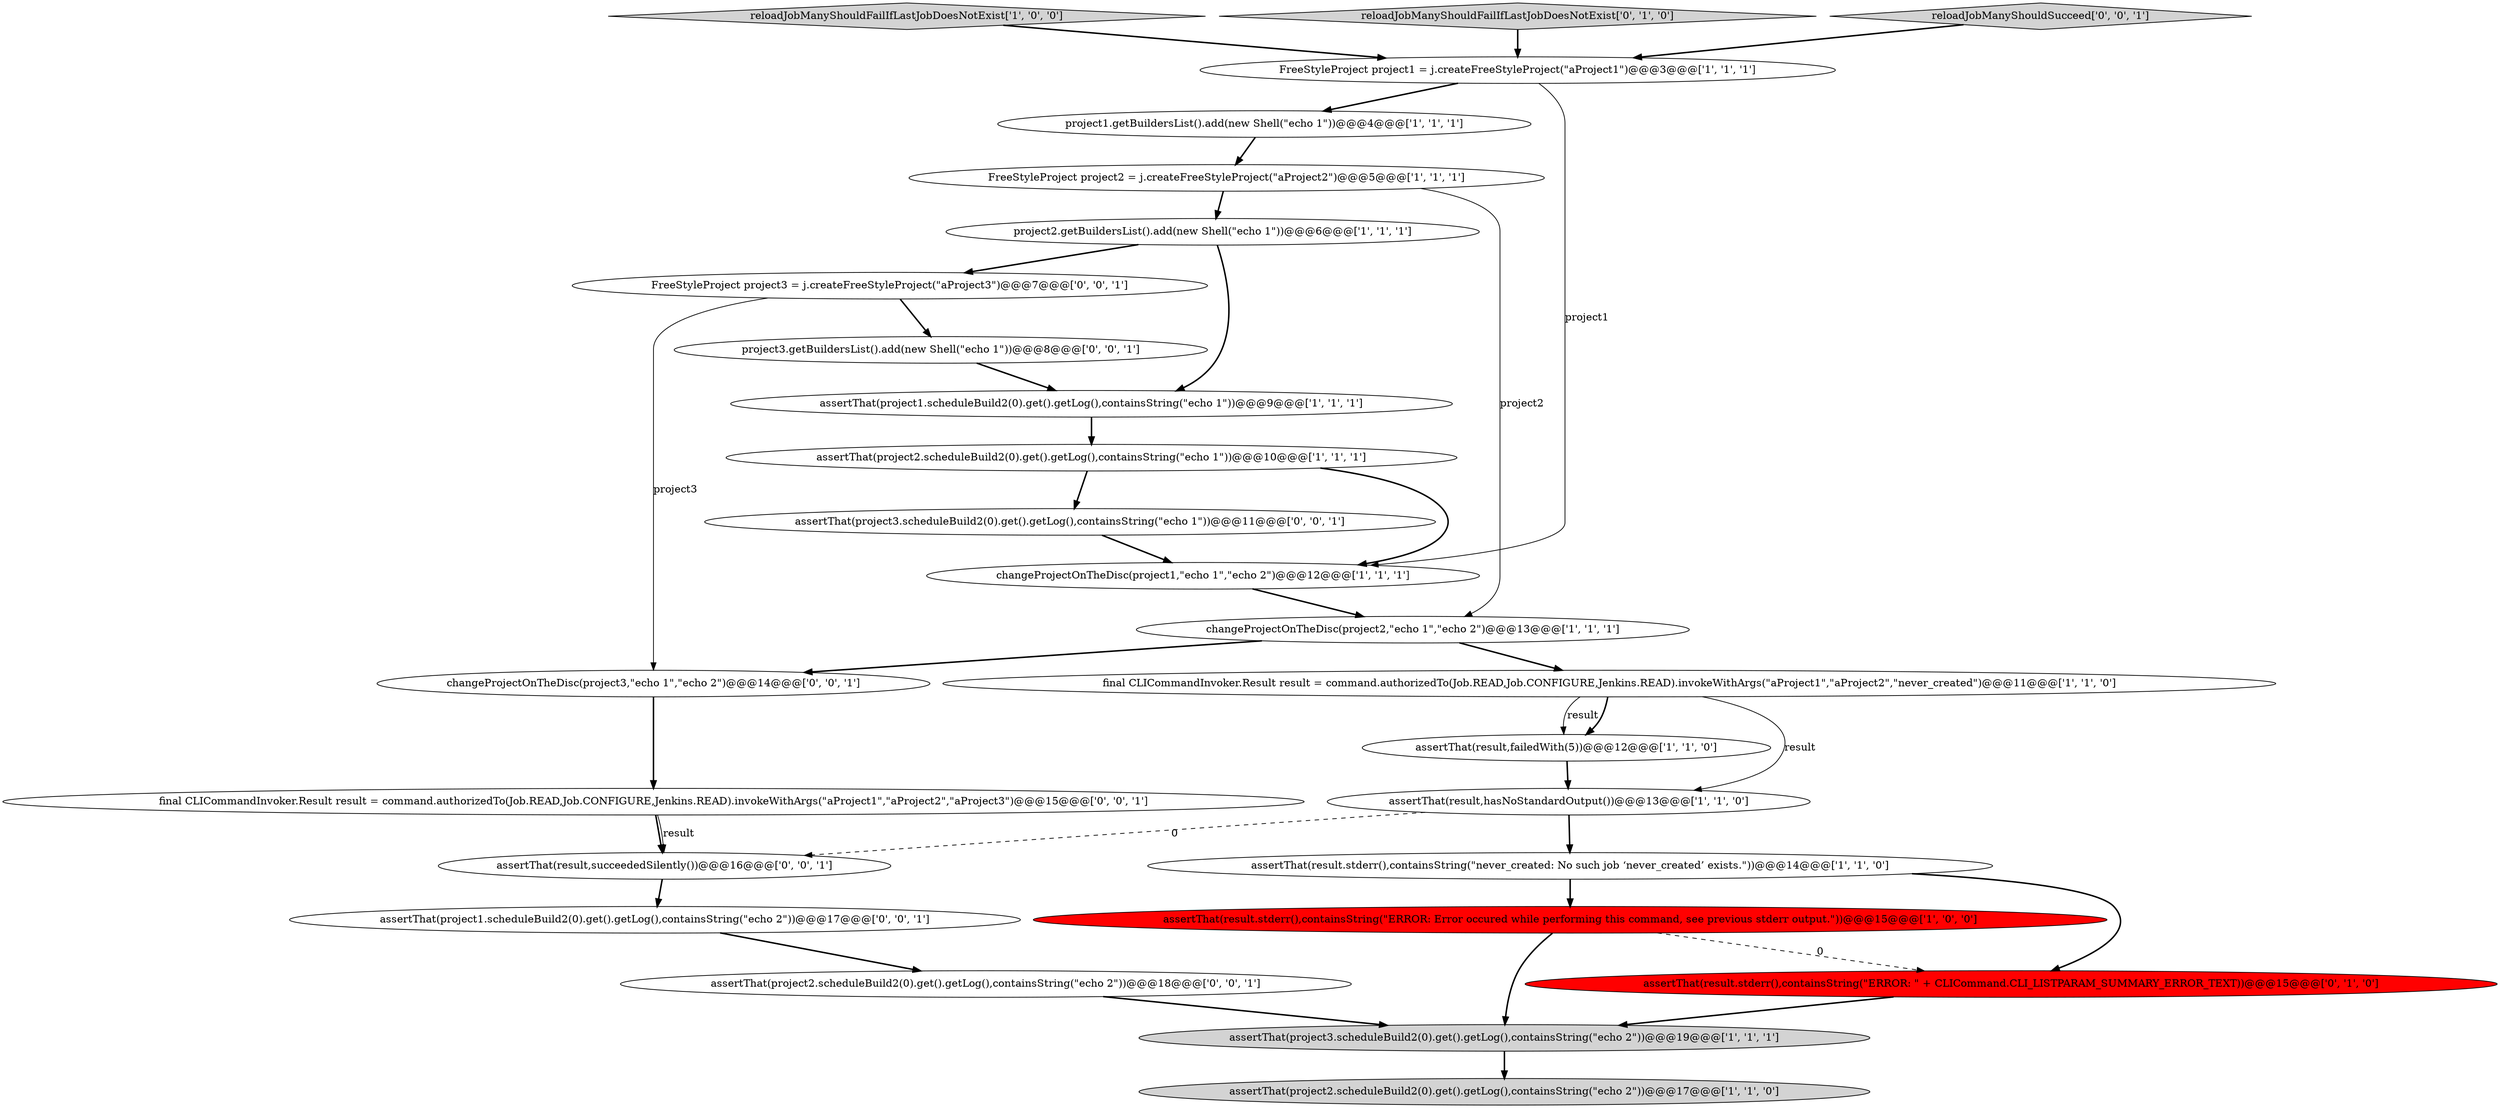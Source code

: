 digraph {
5 [style = filled, label = "assertThat(project3.scheduleBuild2(0).get().getLog(),containsString(\"echo 2\"))@@@19@@@['1', '1', '1']", fillcolor = lightgray, shape = ellipse image = "AAA0AAABBB1BBB"];
13 [style = filled, label = "project1.getBuildersList().add(new Shell(\"echo 1\"))@@@4@@@['1', '1', '1']", fillcolor = white, shape = ellipse image = "AAA0AAABBB1BBB"];
19 [style = filled, label = "assertThat(project3.scheduleBuild2(0).get().getLog(),containsString(\"echo 1\"))@@@11@@@['0', '0', '1']", fillcolor = white, shape = ellipse image = "AAA0AAABBB3BBB"];
14 [style = filled, label = "assertThat(project2.scheduleBuild2(0).get().getLog(),containsString(\"echo 2\"))@@@17@@@['1', '1', '0']", fillcolor = lightgray, shape = ellipse image = "AAA0AAABBB1BBB"];
17 [style = filled, label = "assertThat(result.stderr(),containsString(\"ERROR: \" + CLICommand.CLI_LISTPARAM_SUMMARY_ERROR_TEXT))@@@15@@@['0', '1', '0']", fillcolor = red, shape = ellipse image = "AAA1AAABBB2BBB"];
26 [style = filled, label = "changeProjectOnTheDisc(project3,\"echo 1\",\"echo 2\")@@@14@@@['0', '0', '1']", fillcolor = white, shape = ellipse image = "AAA0AAABBB3BBB"];
3 [style = filled, label = "assertThat(result,failedWith(5))@@@12@@@['1', '1', '0']", fillcolor = white, shape = ellipse image = "AAA0AAABBB1BBB"];
22 [style = filled, label = "assertThat(project1.scheduleBuild2(0).get().getLog(),containsString(\"echo 2\"))@@@17@@@['0', '0', '1']", fillcolor = white, shape = ellipse image = "AAA0AAABBB3BBB"];
1 [style = filled, label = "project2.getBuildersList().add(new Shell(\"echo 1\"))@@@6@@@['1', '1', '1']", fillcolor = white, shape = ellipse image = "AAA0AAABBB1BBB"];
25 [style = filled, label = "project3.getBuildersList().add(new Shell(\"echo 1\"))@@@8@@@['0', '0', '1']", fillcolor = white, shape = ellipse image = "AAA0AAABBB3BBB"];
18 [style = filled, label = "FreeStyleProject project3 = j.createFreeStyleProject(\"aProject3\")@@@7@@@['0', '0', '1']", fillcolor = white, shape = ellipse image = "AAA0AAABBB3BBB"];
10 [style = filled, label = "assertThat(result.stderr(),containsString(\"ERROR: Error occured while performing this command, see previous stderr output.\"))@@@15@@@['1', '0', '0']", fillcolor = red, shape = ellipse image = "AAA1AAABBB1BBB"];
21 [style = filled, label = "assertThat(result,succeededSilently())@@@16@@@['0', '0', '1']", fillcolor = white, shape = ellipse image = "AAA0AAABBB3BBB"];
8 [style = filled, label = "reloadJobManyShouldFailIfLastJobDoesNotExist['1', '0', '0']", fillcolor = lightgray, shape = diamond image = "AAA0AAABBB1BBB"];
15 [style = filled, label = "assertThat(result.stderr(),containsString(\"never_created: No such job ‘never_created’ exists.\"))@@@14@@@['1', '1', '0']", fillcolor = white, shape = ellipse image = "AAA0AAABBB1BBB"];
4 [style = filled, label = "FreeStyleProject project2 = j.createFreeStyleProject(\"aProject2\")@@@5@@@['1', '1', '1']", fillcolor = white, shape = ellipse image = "AAA0AAABBB1BBB"];
16 [style = filled, label = "reloadJobManyShouldFailIfLastJobDoesNotExist['0', '1', '0']", fillcolor = lightgray, shape = diamond image = "AAA0AAABBB2BBB"];
0 [style = filled, label = "assertThat(project2.scheduleBuild2(0).get().getLog(),containsString(\"echo 1\"))@@@10@@@['1', '1', '1']", fillcolor = white, shape = ellipse image = "AAA0AAABBB1BBB"];
9 [style = filled, label = "FreeStyleProject project1 = j.createFreeStyleProject(\"aProject1\")@@@3@@@['1', '1', '1']", fillcolor = white, shape = ellipse image = "AAA0AAABBB1BBB"];
20 [style = filled, label = "reloadJobManyShouldSucceed['0', '0', '1']", fillcolor = lightgray, shape = diamond image = "AAA0AAABBB3BBB"];
11 [style = filled, label = "final CLICommandInvoker.Result result = command.authorizedTo(Job.READ,Job.CONFIGURE,Jenkins.READ).invokeWithArgs(\"aProject1\",\"aProject2\",\"never_created\")@@@11@@@['1', '1', '0']", fillcolor = white, shape = ellipse image = "AAA0AAABBB1BBB"];
24 [style = filled, label = "final CLICommandInvoker.Result result = command.authorizedTo(Job.READ,Job.CONFIGURE,Jenkins.READ).invokeWithArgs(\"aProject1\",\"aProject2\",\"aProject3\")@@@15@@@['0', '0', '1']", fillcolor = white, shape = ellipse image = "AAA0AAABBB3BBB"];
6 [style = filled, label = "changeProjectOnTheDisc(project1,\"echo 1\",\"echo 2\")@@@12@@@['1', '1', '1']", fillcolor = white, shape = ellipse image = "AAA0AAABBB1BBB"];
12 [style = filled, label = "assertThat(project1.scheduleBuild2(0).get().getLog(),containsString(\"echo 1\"))@@@9@@@['1', '1', '1']", fillcolor = white, shape = ellipse image = "AAA0AAABBB1BBB"];
23 [style = filled, label = "assertThat(project2.scheduleBuild2(0).get().getLog(),containsString(\"echo 2\"))@@@18@@@['0', '0', '1']", fillcolor = white, shape = ellipse image = "AAA0AAABBB3BBB"];
7 [style = filled, label = "changeProjectOnTheDisc(project2,\"echo 1\",\"echo 2\")@@@13@@@['1', '1', '1']", fillcolor = white, shape = ellipse image = "AAA0AAABBB1BBB"];
2 [style = filled, label = "assertThat(result,hasNoStandardOutput())@@@13@@@['1', '1', '0']", fillcolor = white, shape = ellipse image = "AAA0AAABBB1BBB"];
17->5 [style = bold, label=""];
15->10 [style = bold, label=""];
7->11 [style = bold, label=""];
23->5 [style = bold, label=""];
20->9 [style = bold, label=""];
0->6 [style = bold, label=""];
0->19 [style = bold, label=""];
24->21 [style = solid, label="result"];
11->2 [style = solid, label="result"];
1->18 [style = bold, label=""];
5->14 [style = bold, label=""];
19->6 [style = bold, label=""];
26->24 [style = bold, label=""];
12->0 [style = bold, label=""];
22->23 [style = bold, label=""];
9->6 [style = solid, label="project1"];
7->26 [style = bold, label=""];
15->17 [style = bold, label=""];
10->5 [style = bold, label=""];
11->3 [style = solid, label="result"];
3->2 [style = bold, label=""];
24->21 [style = bold, label=""];
11->3 [style = bold, label=""];
25->12 [style = bold, label=""];
21->22 [style = bold, label=""];
2->21 [style = dashed, label="0"];
2->15 [style = bold, label=""];
8->9 [style = bold, label=""];
18->25 [style = bold, label=""];
1->12 [style = bold, label=""];
4->7 [style = solid, label="project2"];
10->17 [style = dashed, label="0"];
18->26 [style = solid, label="project3"];
4->1 [style = bold, label=""];
6->7 [style = bold, label=""];
16->9 [style = bold, label=""];
9->13 [style = bold, label=""];
13->4 [style = bold, label=""];
}
